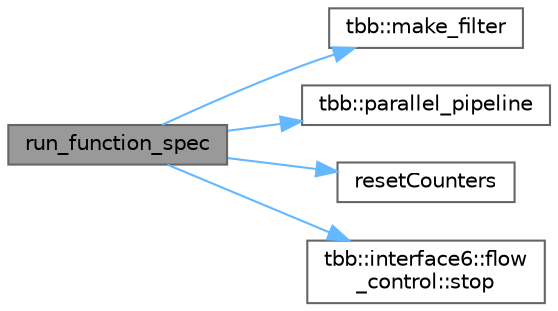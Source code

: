 digraph "run_function_spec"
{
 // LATEX_PDF_SIZE
  bgcolor="transparent";
  edge [fontname=Helvetica,fontsize=10,labelfontname=Helvetica,labelfontsize=10];
  node [fontname=Helvetica,fontsize=10,shape=box,height=0.2,width=0.4];
  rankdir="LR";
  Node1 [id="Node000001",label="run_function_spec",height=0.2,width=0.4,color="gray40", fillcolor="grey60", style="filled", fontcolor="black",tooltip=" "];
  Node1 -> Node2 [id="edge1_Node000001_Node000002",color="steelblue1",style="solid",tooltip=" "];
  Node2 [id="Node000002",label="tbb::make_filter",height=0.2,width=0.4,color="grey40", fillcolor="white", style="filled",URL="$namespacetbb.html#a507cc834d37fad5c1ffed4612abf8367",tooltip="Create a filter to participate in parallel_pipeline"];
  Node1 -> Node3 [id="edge2_Node000001_Node000003",color="steelblue1",style="solid",tooltip=" "];
  Node3 [id="Node000003",label="tbb::parallel_pipeline",height=0.2,width=0.4,color="grey40", fillcolor="white", style="filled",URL="$namespacetbb.html#a7edc8b0a8be9406b4d610b4b4fdd5bac",tooltip=" "];
  Node1 -> Node4 [id="edge3_Node000001_Node000004",color="steelblue1",style="solid",tooltip=" "];
  Node4 [id="Node000004",label="resetCounters",height=0.2,width=0.4,color="grey40", fillcolor="white", style="filled",URL="$test__parallel__pipeline_8cpp.html#a5f973f358fd863f7234bc21396117dd9",tooltip=" "];
  Node1 -> Node5 [id="edge4_Node000001_Node000005",color="steelblue1",style="solid",tooltip=" "];
  Node5 [id="Node000005",label="tbb::interface6::flow\l_control::stop",height=0.2,width=0.4,color="grey40", fillcolor="white", style="filled",URL="$classtbb_1_1interface6_1_1flow__control.html#a21a61b812ca97a6eb5549dab4b4ae490",tooltip=" "];
}
